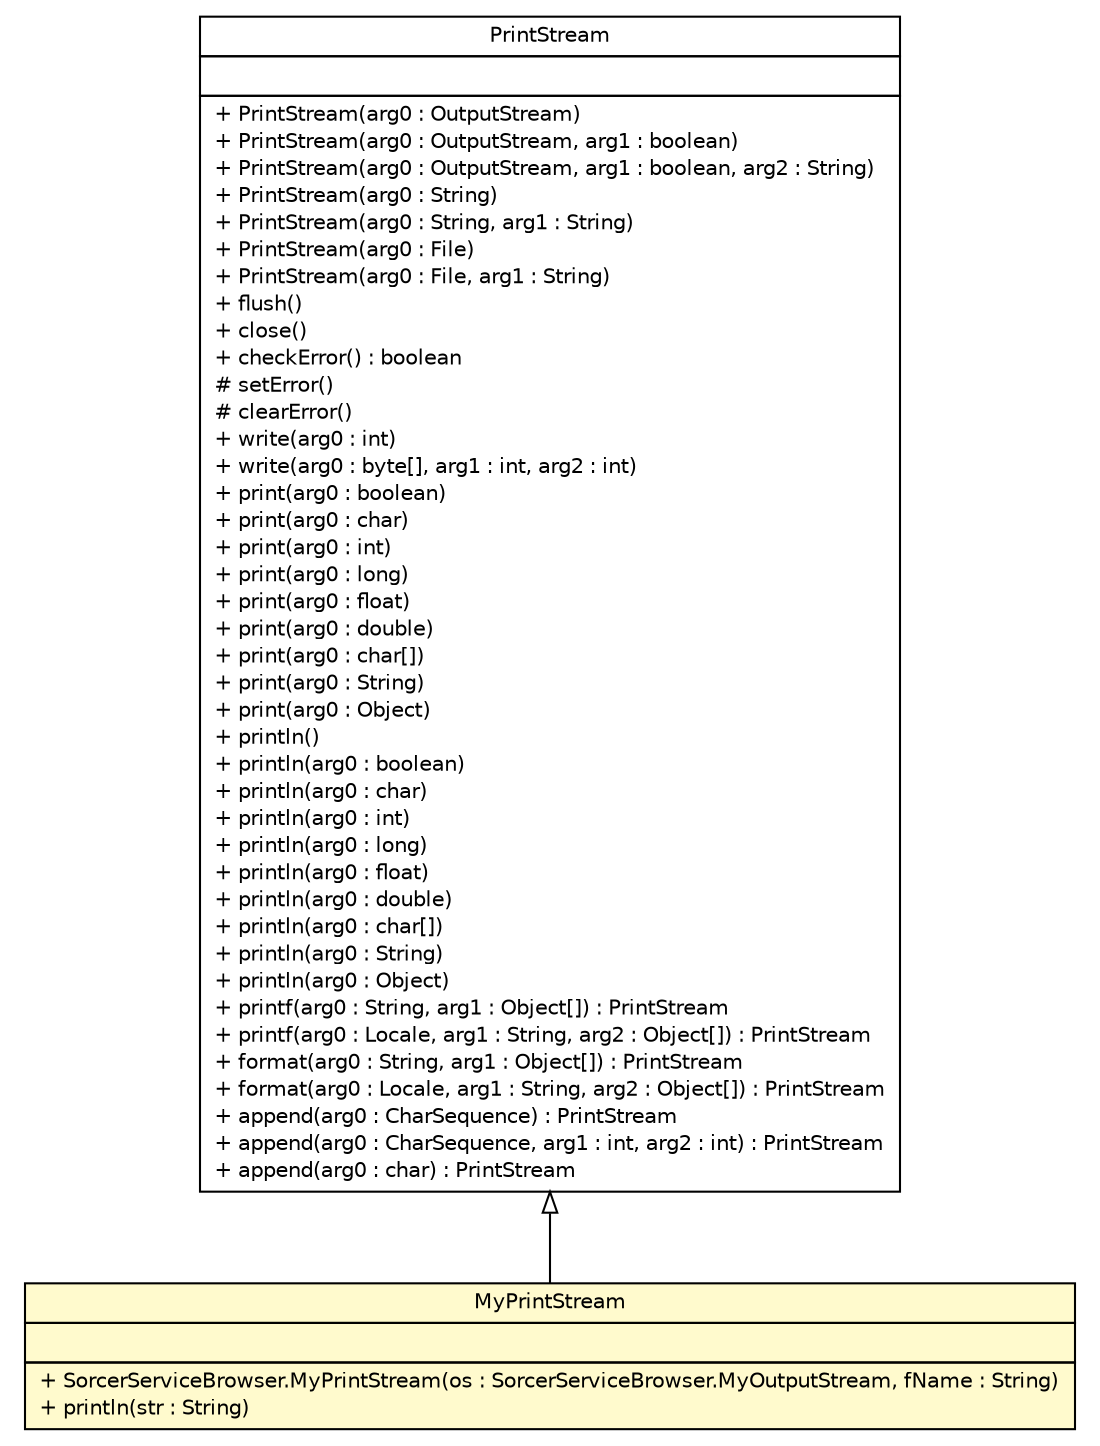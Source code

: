 #!/usr/local/bin/dot
#
# Class diagram 
# Generated by UMLGraph version R5_6 (http://www.umlgraph.org/)
#

digraph G {
	edge [fontname="Helvetica",fontsize=10,labelfontname="Helvetica",labelfontsize=10];
	node [fontname="Helvetica",fontsize=10,shape=plaintext];
	nodesep=0.25;
	ranksep=0.5;
	// sorcer.ssb.tools.plugin.browser.SorcerServiceBrowser.MyPrintStream
	c331496 [label=<<table title="sorcer.ssb.tools.plugin.browser.SorcerServiceBrowser.MyPrintStream" border="0" cellborder="1" cellspacing="0" cellpadding="2" port="p" bgcolor="lemonChiffon" href="./SorcerServiceBrowser.MyPrintStream.html">
		<tr><td><table border="0" cellspacing="0" cellpadding="1">
<tr><td align="center" balign="center"> MyPrintStream </td></tr>
		</table></td></tr>
		<tr><td><table border="0" cellspacing="0" cellpadding="1">
<tr><td align="left" balign="left">  </td></tr>
		</table></td></tr>
		<tr><td><table border="0" cellspacing="0" cellpadding="1">
<tr><td align="left" balign="left"> + SorcerServiceBrowser.MyPrintStream(os : SorcerServiceBrowser.MyOutputStream, fName : String) </td></tr>
<tr><td align="left" balign="left"> + println(str : String) </td></tr>
		</table></td></tr>
		</table>>, URL="./SorcerServiceBrowser.MyPrintStream.html", fontname="Helvetica", fontcolor="black", fontsize=10.0];
	//sorcer.ssb.tools.plugin.browser.SorcerServiceBrowser.MyPrintStream extends java.io.PrintStream
	c331550:p -> c331496:p [dir=back,arrowtail=empty];
	// java.io.PrintStream
	c331550 [label=<<table title="java.io.PrintStream" border="0" cellborder="1" cellspacing="0" cellpadding="2" port="p" href="http://docs.oracle.com/javase/7/docs/api/java/io/PrintStream.html">
		<tr><td><table border="0" cellspacing="0" cellpadding="1">
<tr><td align="center" balign="center"> PrintStream </td></tr>
		</table></td></tr>
		<tr><td><table border="0" cellspacing="0" cellpadding="1">
<tr><td align="left" balign="left">  </td></tr>
		</table></td></tr>
		<tr><td><table border="0" cellspacing="0" cellpadding="1">
<tr><td align="left" balign="left"> + PrintStream(arg0 : OutputStream) </td></tr>
<tr><td align="left" balign="left"> + PrintStream(arg0 : OutputStream, arg1 : boolean) </td></tr>
<tr><td align="left" balign="left"> + PrintStream(arg0 : OutputStream, arg1 : boolean, arg2 : String) </td></tr>
<tr><td align="left" balign="left"> + PrintStream(arg0 : String) </td></tr>
<tr><td align="left" balign="left"> + PrintStream(arg0 : String, arg1 : String) </td></tr>
<tr><td align="left" balign="left"> + PrintStream(arg0 : File) </td></tr>
<tr><td align="left" balign="left"> + PrintStream(arg0 : File, arg1 : String) </td></tr>
<tr><td align="left" balign="left"> + flush() </td></tr>
<tr><td align="left" balign="left"> + close() </td></tr>
<tr><td align="left" balign="left"> + checkError() : boolean </td></tr>
<tr><td align="left" balign="left"> # setError() </td></tr>
<tr><td align="left" balign="left"> # clearError() </td></tr>
<tr><td align="left" balign="left"> + write(arg0 : int) </td></tr>
<tr><td align="left" balign="left"> + write(arg0 : byte[], arg1 : int, arg2 : int) </td></tr>
<tr><td align="left" balign="left"> + print(arg0 : boolean) </td></tr>
<tr><td align="left" balign="left"> + print(arg0 : char) </td></tr>
<tr><td align="left" balign="left"> + print(arg0 : int) </td></tr>
<tr><td align="left" balign="left"> + print(arg0 : long) </td></tr>
<tr><td align="left" balign="left"> + print(arg0 : float) </td></tr>
<tr><td align="left" balign="left"> + print(arg0 : double) </td></tr>
<tr><td align="left" balign="left"> + print(arg0 : char[]) </td></tr>
<tr><td align="left" balign="left"> + print(arg0 : String) </td></tr>
<tr><td align="left" balign="left"> + print(arg0 : Object) </td></tr>
<tr><td align="left" balign="left"> + println() </td></tr>
<tr><td align="left" balign="left"> + println(arg0 : boolean) </td></tr>
<tr><td align="left" balign="left"> + println(arg0 : char) </td></tr>
<tr><td align="left" balign="left"> + println(arg0 : int) </td></tr>
<tr><td align="left" balign="left"> + println(arg0 : long) </td></tr>
<tr><td align="left" balign="left"> + println(arg0 : float) </td></tr>
<tr><td align="left" balign="left"> + println(arg0 : double) </td></tr>
<tr><td align="left" balign="left"> + println(arg0 : char[]) </td></tr>
<tr><td align="left" balign="left"> + println(arg0 : String) </td></tr>
<tr><td align="left" balign="left"> + println(arg0 : Object) </td></tr>
<tr><td align="left" balign="left"> + printf(arg0 : String, arg1 : Object[]) : PrintStream </td></tr>
<tr><td align="left" balign="left"> + printf(arg0 : Locale, arg1 : String, arg2 : Object[]) : PrintStream </td></tr>
<tr><td align="left" balign="left"> + format(arg0 : String, arg1 : Object[]) : PrintStream </td></tr>
<tr><td align="left" balign="left"> + format(arg0 : Locale, arg1 : String, arg2 : Object[]) : PrintStream </td></tr>
<tr><td align="left" balign="left"> + append(arg0 : CharSequence) : PrintStream </td></tr>
<tr><td align="left" balign="left"> + append(arg0 : CharSequence, arg1 : int, arg2 : int) : PrintStream </td></tr>
<tr><td align="left" balign="left"> + append(arg0 : char) : PrintStream </td></tr>
		</table></td></tr>
		</table>>, URL="http://docs.oracle.com/javase/7/docs/api/java/io/PrintStream.html", fontname="Helvetica", fontcolor="black", fontsize=10.0];
}

